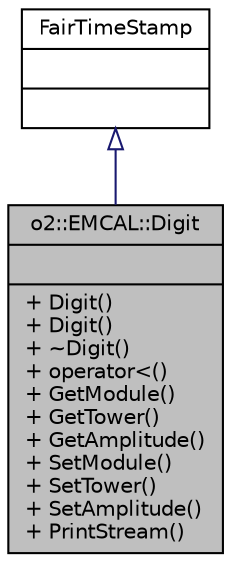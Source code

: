 digraph "o2::EMCAL::Digit"
{
 // INTERACTIVE_SVG=YES
  bgcolor="transparent";
  edge [fontname="Helvetica",fontsize="10",labelfontname="Helvetica",labelfontsize="10"];
  node [fontname="Helvetica",fontsize="10",shape=record];
  Node1 [label="{o2::EMCAL::Digit\n||+ Digit()\l+ Digit()\l+ ~Digit()\l+ operator\<()\l+ GetModule()\l+ GetTower()\l+ GetAmplitude()\l+ SetModule()\l+ SetTower()\l+ SetAmplitude()\l+ PrintStream()\l}",height=0.2,width=0.4,color="black", fillcolor="grey75", style="filled" fontcolor="black"];
  Node2 -> Node1 [dir="back",color="midnightblue",fontsize="10",style="solid",arrowtail="onormal",fontname="Helvetica"];
  Node2 [label="{FairTimeStamp\n||}",height=0.2,width=0.4,color="black",URL="$d6/d15/classFairTimeStamp.html"];
}
